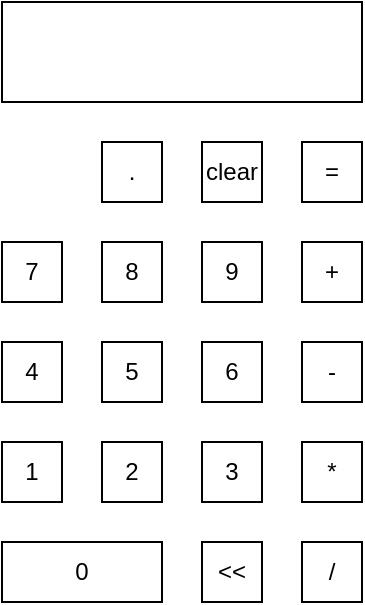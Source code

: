 <mxfile>
    <diagram id="bovIeQhFS9jYhIHYlKD7" name="Page-1">
        <mxGraphModel dx="541" dy="380" grid="1" gridSize="10" guides="1" tooltips="1" connect="1" arrows="1" fold="1" page="1" pageScale="1" pageWidth="850" pageHeight="1100" math="0" shadow="0">
            <root>
                <mxCell id="0"/>
                <mxCell id="1" parent="0"/>
                <mxCell id="2" value="7" style="rounded=0;whiteSpace=wrap;html=1;" vertex="1" parent="1">
                    <mxGeometry x="160" y="170" width="30" height="30" as="geometry"/>
                </mxCell>
                <mxCell id="3" value="8" style="rounded=0;whiteSpace=wrap;html=1;" vertex="1" parent="1">
                    <mxGeometry x="210" y="170" width="30" height="30" as="geometry"/>
                </mxCell>
                <mxCell id="9" value="9" style="rounded=0;whiteSpace=wrap;html=1;" vertex="1" parent="1">
                    <mxGeometry x="260" y="170" width="30" height="30" as="geometry"/>
                </mxCell>
                <mxCell id="13" value="4" style="rounded=0;whiteSpace=wrap;html=1;" vertex="1" parent="1">
                    <mxGeometry x="160" y="220" width="30" height="30" as="geometry"/>
                </mxCell>
                <mxCell id="14" value="5" style="rounded=0;whiteSpace=wrap;html=1;" vertex="1" parent="1">
                    <mxGeometry x="210" y="220" width="30" height="30" as="geometry"/>
                </mxCell>
                <mxCell id="15" value="6" style="rounded=0;whiteSpace=wrap;html=1;" vertex="1" parent="1">
                    <mxGeometry x="260" y="220" width="30" height="30" as="geometry"/>
                </mxCell>
                <mxCell id="16" value="1" style="rounded=0;whiteSpace=wrap;html=1;" vertex="1" parent="1">
                    <mxGeometry x="160" y="270" width="30" height="30" as="geometry"/>
                </mxCell>
                <mxCell id="17" value="2" style="rounded=0;whiteSpace=wrap;html=1;" vertex="1" parent="1">
                    <mxGeometry x="210" y="270" width="30" height="30" as="geometry"/>
                </mxCell>
                <mxCell id="18" value="3" style="rounded=0;whiteSpace=wrap;html=1;" vertex="1" parent="1">
                    <mxGeometry x="260" y="270" width="30" height="30" as="geometry"/>
                </mxCell>
                <mxCell id="19" value="0" style="rounded=0;whiteSpace=wrap;html=1;" vertex="1" parent="1">
                    <mxGeometry x="160" y="320" width="80" height="30" as="geometry"/>
                </mxCell>
                <mxCell id="20" value="+" style="rounded=0;whiteSpace=wrap;html=1;" vertex="1" parent="1">
                    <mxGeometry x="310" y="170" width="30" height="30" as="geometry"/>
                </mxCell>
                <mxCell id="21" value="-" style="rounded=0;whiteSpace=wrap;html=1;" vertex="1" parent="1">
                    <mxGeometry x="310" y="220" width="30" height="30" as="geometry"/>
                </mxCell>
                <mxCell id="22" value="*" style="rounded=0;whiteSpace=wrap;html=1;" vertex="1" parent="1">
                    <mxGeometry x="310" y="270" width="30" height="30" as="geometry"/>
                </mxCell>
                <mxCell id="23" value="/" style="rounded=0;whiteSpace=wrap;html=1;" vertex="1" parent="1">
                    <mxGeometry x="310" y="320" width="30" height="30" as="geometry"/>
                </mxCell>
                <mxCell id="24" value="clear" style="rounded=0;whiteSpace=wrap;html=1;" vertex="1" parent="1">
                    <mxGeometry x="260" y="120" width="30" height="30" as="geometry"/>
                </mxCell>
                <mxCell id="25" value="=" style="rounded=0;whiteSpace=wrap;html=1;" vertex="1" parent="1">
                    <mxGeometry x="310" y="120" width="30" height="30" as="geometry"/>
                </mxCell>
                <mxCell id="26" value="" style="rounded=0;whiteSpace=wrap;html=1;" vertex="1" parent="1">
                    <mxGeometry x="160" y="50" width="180" height="50" as="geometry"/>
                </mxCell>
                <mxCell id="28" value="." style="rounded=0;whiteSpace=wrap;html=1;" vertex="1" parent="1">
                    <mxGeometry x="210" y="120" width="30" height="30" as="geometry"/>
                </mxCell>
                <mxCell id="29" value="&amp;lt;&amp;lt;" style="rounded=0;whiteSpace=wrap;html=1;" vertex="1" parent="1">
                    <mxGeometry x="260" y="320" width="30" height="30" as="geometry"/>
                </mxCell>
            </root>
        </mxGraphModel>
    </diagram>
</mxfile>